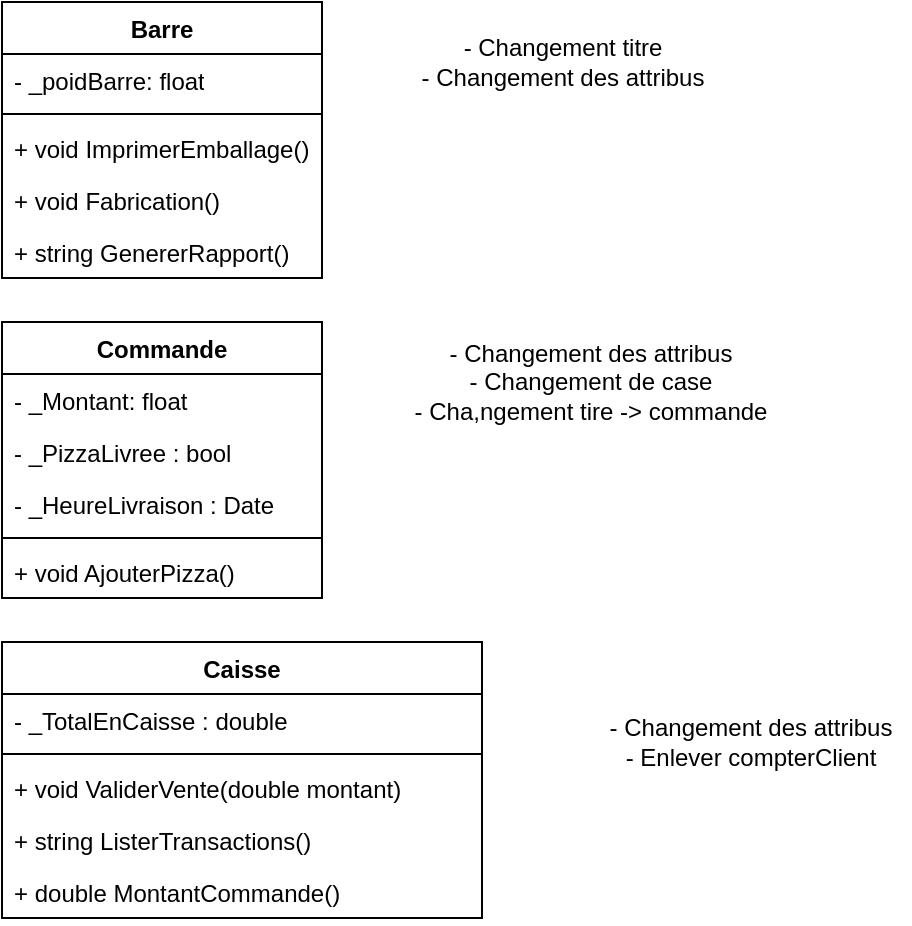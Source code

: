 <mxfile version="21.6.8" type="device">
  <diagram name="Page-1" id="bVPvo8d0LwKS0dl9MyA2">
    <mxGraphModel dx="1335" dy="828" grid="1" gridSize="10" guides="1" tooltips="1" connect="1" arrows="1" fold="1" page="1" pageScale="1" pageWidth="827" pageHeight="1169" math="0" shadow="0">
      <root>
        <mxCell id="0" />
        <mxCell id="1" parent="0" />
        <mxCell id="9WOaMVnCiiotTQ_xyCA3-1" value="Barre" style="swimlane;fontStyle=1;align=center;verticalAlign=top;childLayout=stackLayout;horizontal=1;startSize=26;horizontalStack=0;resizeParent=1;resizeParentMax=0;resizeLast=0;collapsible=1;marginBottom=0;whiteSpace=wrap;html=1;" parent="1" vertex="1">
          <mxGeometry x="40" y="40" width="160" height="138" as="geometry" />
        </mxCell>
        <mxCell id="9WOaMVnCiiotTQ_xyCA3-2" value="- _poidBarre: float" style="text;strokeColor=none;fillColor=none;align=left;verticalAlign=top;spacingLeft=4;spacingRight=4;overflow=hidden;rotatable=0;points=[[0,0.5],[1,0.5]];portConstraint=eastwest;whiteSpace=wrap;html=1;" parent="9WOaMVnCiiotTQ_xyCA3-1" vertex="1">
          <mxGeometry y="26" width="160" height="26" as="geometry" />
        </mxCell>
        <mxCell id="9WOaMVnCiiotTQ_xyCA3-3" value="" style="line;strokeWidth=1;fillColor=none;align=left;verticalAlign=middle;spacingTop=-1;spacingLeft=3;spacingRight=3;rotatable=0;labelPosition=right;points=[];portConstraint=eastwest;strokeColor=inherit;" parent="9WOaMVnCiiotTQ_xyCA3-1" vertex="1">
          <mxGeometry y="52" width="160" height="8" as="geometry" />
        </mxCell>
        <mxCell id="9WOaMVnCiiotTQ_xyCA3-4" value="+ void ImprimerEmballage()" style="text;strokeColor=none;fillColor=none;align=left;verticalAlign=top;spacingLeft=4;spacingRight=4;overflow=hidden;rotatable=0;points=[[0,0.5],[1,0.5]];portConstraint=eastwest;whiteSpace=wrap;html=1;" parent="9WOaMVnCiiotTQ_xyCA3-1" vertex="1">
          <mxGeometry y="60" width="160" height="26" as="geometry" />
        </mxCell>
        <mxCell id="9WOaMVnCiiotTQ_xyCA3-6" value="+ void Fabrication()" style="text;strokeColor=none;fillColor=none;align=left;verticalAlign=top;spacingLeft=4;spacingRight=4;overflow=hidden;rotatable=0;points=[[0,0.5],[1,0.5]];portConstraint=eastwest;whiteSpace=wrap;html=1;" parent="9WOaMVnCiiotTQ_xyCA3-1" vertex="1">
          <mxGeometry y="86" width="160" height="26" as="geometry" />
        </mxCell>
        <mxCell id="9WOaMVnCiiotTQ_xyCA3-7" value="+ string GenererRapport()" style="text;strokeColor=none;fillColor=none;align=left;verticalAlign=top;spacingLeft=4;spacingRight=4;overflow=hidden;rotatable=0;points=[[0,0.5],[1,0.5]];portConstraint=eastwest;whiteSpace=wrap;html=1;" parent="9WOaMVnCiiotTQ_xyCA3-1" vertex="1">
          <mxGeometry y="112" width="160" height="26" as="geometry" />
        </mxCell>
        <mxCell id="9WOaMVnCiiotTQ_xyCA3-8" value="Commande" style="swimlane;fontStyle=1;align=center;verticalAlign=top;childLayout=stackLayout;horizontal=1;startSize=26;horizontalStack=0;resizeParent=1;resizeParentMax=0;resizeLast=0;collapsible=1;marginBottom=0;whiteSpace=wrap;html=1;" parent="1" vertex="1">
          <mxGeometry x="40" y="200" width="160" height="138" as="geometry" />
        </mxCell>
        <mxCell id="9WOaMVnCiiotTQ_xyCA3-13" value="- _Montant: float" style="text;strokeColor=none;fillColor=none;align=left;verticalAlign=top;spacingLeft=4;spacingRight=4;overflow=hidden;rotatable=0;points=[[0,0.5],[1,0.5]];portConstraint=eastwest;whiteSpace=wrap;html=1;" parent="9WOaMVnCiiotTQ_xyCA3-8" vertex="1">
          <mxGeometry y="26" width="160" height="26" as="geometry" />
        </mxCell>
        <mxCell id="9WOaMVnCiiotTQ_xyCA3-12" value="- _PizzaLivree : bool" style="text;strokeColor=none;fillColor=none;align=left;verticalAlign=top;spacingLeft=4;spacingRight=4;overflow=hidden;rotatable=0;points=[[0,0.5],[1,0.5]];portConstraint=eastwest;whiteSpace=wrap;html=1;" parent="9WOaMVnCiiotTQ_xyCA3-8" vertex="1">
          <mxGeometry y="52" width="160" height="26" as="geometry" />
        </mxCell>
        <mxCell id="9WOaMVnCiiotTQ_xyCA3-15" value="- _HeureLivraison : Date" style="text;strokeColor=none;fillColor=none;align=left;verticalAlign=top;spacingLeft=4;spacingRight=4;overflow=hidden;rotatable=0;points=[[0,0.5],[1,0.5]];portConstraint=eastwest;whiteSpace=wrap;html=1;" parent="9WOaMVnCiiotTQ_xyCA3-8" vertex="1">
          <mxGeometry y="78" width="160" height="26" as="geometry" />
        </mxCell>
        <mxCell id="9WOaMVnCiiotTQ_xyCA3-10" value="" style="line;strokeWidth=1;fillColor=none;align=left;verticalAlign=middle;spacingTop=-1;spacingLeft=3;spacingRight=3;rotatable=0;labelPosition=right;points=[];portConstraint=eastwest;strokeColor=inherit;" parent="9WOaMVnCiiotTQ_xyCA3-8" vertex="1">
          <mxGeometry y="104" width="160" height="8" as="geometry" />
        </mxCell>
        <mxCell id="9WOaMVnCiiotTQ_xyCA3-11" value="+ void AjouterPizza()" style="text;strokeColor=none;fillColor=none;align=left;verticalAlign=top;spacingLeft=4;spacingRight=4;overflow=hidden;rotatable=0;points=[[0,0.5],[1,0.5]];portConstraint=eastwest;whiteSpace=wrap;html=1;" parent="9WOaMVnCiiotTQ_xyCA3-8" vertex="1">
          <mxGeometry y="112" width="160" height="26" as="geometry" />
        </mxCell>
        <mxCell id="9WOaMVnCiiotTQ_xyCA3-16" value="Caisse" style="swimlane;fontStyle=1;align=center;verticalAlign=top;childLayout=stackLayout;horizontal=1;startSize=26;horizontalStack=0;resizeParent=1;resizeParentMax=0;resizeLast=0;collapsible=1;marginBottom=0;whiteSpace=wrap;html=1;" parent="1" vertex="1">
          <mxGeometry x="40" y="360" width="240" height="138" as="geometry" />
        </mxCell>
        <mxCell id="9WOaMVnCiiotTQ_xyCA3-22" value="- _TotalEnCaisse : double" style="text;strokeColor=none;fillColor=none;align=left;verticalAlign=top;spacingLeft=4;spacingRight=4;overflow=hidden;rotatable=0;points=[[0,0.5],[1,0.5]];portConstraint=eastwest;whiteSpace=wrap;html=1;" parent="9WOaMVnCiiotTQ_xyCA3-16" vertex="1">
          <mxGeometry y="26" width="240" height="26" as="geometry" />
        </mxCell>
        <mxCell id="9WOaMVnCiiotTQ_xyCA3-17" value="" style="line;strokeWidth=1;fillColor=none;align=left;verticalAlign=middle;spacingTop=-1;spacingLeft=3;spacingRight=3;rotatable=0;labelPosition=right;points=[];portConstraint=eastwest;strokeColor=inherit;" parent="9WOaMVnCiiotTQ_xyCA3-16" vertex="1">
          <mxGeometry y="52" width="240" height="8" as="geometry" />
        </mxCell>
        <mxCell id="9WOaMVnCiiotTQ_xyCA3-18" value="+ void ValiderVente(double montant)" style="text;strokeColor=none;fillColor=none;align=left;verticalAlign=top;spacingLeft=4;spacingRight=4;overflow=hidden;rotatable=0;points=[[0,0.5],[1,0.5]];portConstraint=eastwest;whiteSpace=wrap;html=1;" parent="9WOaMVnCiiotTQ_xyCA3-16" vertex="1">
          <mxGeometry y="60" width="240" height="26" as="geometry" />
        </mxCell>
        <mxCell id="9WOaMVnCiiotTQ_xyCA3-19" value="+ string ListerTransactions()" style="text;strokeColor=none;fillColor=none;align=left;verticalAlign=top;spacingLeft=4;spacingRight=4;overflow=hidden;rotatable=0;points=[[0,0.5],[1,0.5]];portConstraint=eastwest;whiteSpace=wrap;html=1;" parent="9WOaMVnCiiotTQ_xyCA3-16" vertex="1">
          <mxGeometry y="86" width="240" height="26" as="geometry" />
        </mxCell>
        <mxCell id="mYacax_ATc3_Vbw2kEsw-2" value="+ double MontantCommande()" style="text;strokeColor=none;fillColor=none;align=left;verticalAlign=top;spacingLeft=4;spacingRight=4;overflow=hidden;rotatable=0;points=[[0,0.5],[1,0.5]];portConstraint=eastwest;whiteSpace=wrap;html=1;" vertex="1" parent="9WOaMVnCiiotTQ_xyCA3-16">
          <mxGeometry y="112" width="240" height="26" as="geometry" />
        </mxCell>
        <mxCell id="9WOaMVnCiiotTQ_xyCA3-23" value="- Changement titre&lt;br&gt;- Changement des attribus" style="text;html=1;align=center;verticalAlign=middle;resizable=0;points=[];autosize=1;strokeColor=none;fillColor=none;" parent="1" vertex="1">
          <mxGeometry x="240" y="50" width="160" height="40" as="geometry" />
        </mxCell>
        <mxCell id="9WOaMVnCiiotTQ_xyCA3-24" value="- Changement des attribus&lt;br&gt;- Changement de case&lt;br&gt;- Cha,ngement tire -&amp;gt; commande" style="text;html=1;align=center;verticalAlign=middle;resizable=0;points=[];autosize=1;strokeColor=none;fillColor=none;" parent="1" vertex="1">
          <mxGeometry x="234" y="200" width="200" height="60" as="geometry" />
        </mxCell>
        <mxCell id="9WOaMVnCiiotTQ_xyCA3-25" value="- Changement des attribus&lt;br&gt;- Enlever compterClient" style="text;html=1;align=center;verticalAlign=middle;resizable=0;points=[];autosize=1;strokeColor=none;fillColor=none;" parent="1" vertex="1">
          <mxGeometry x="334" y="390" width="160" height="40" as="geometry" />
        </mxCell>
      </root>
    </mxGraphModel>
  </diagram>
</mxfile>
